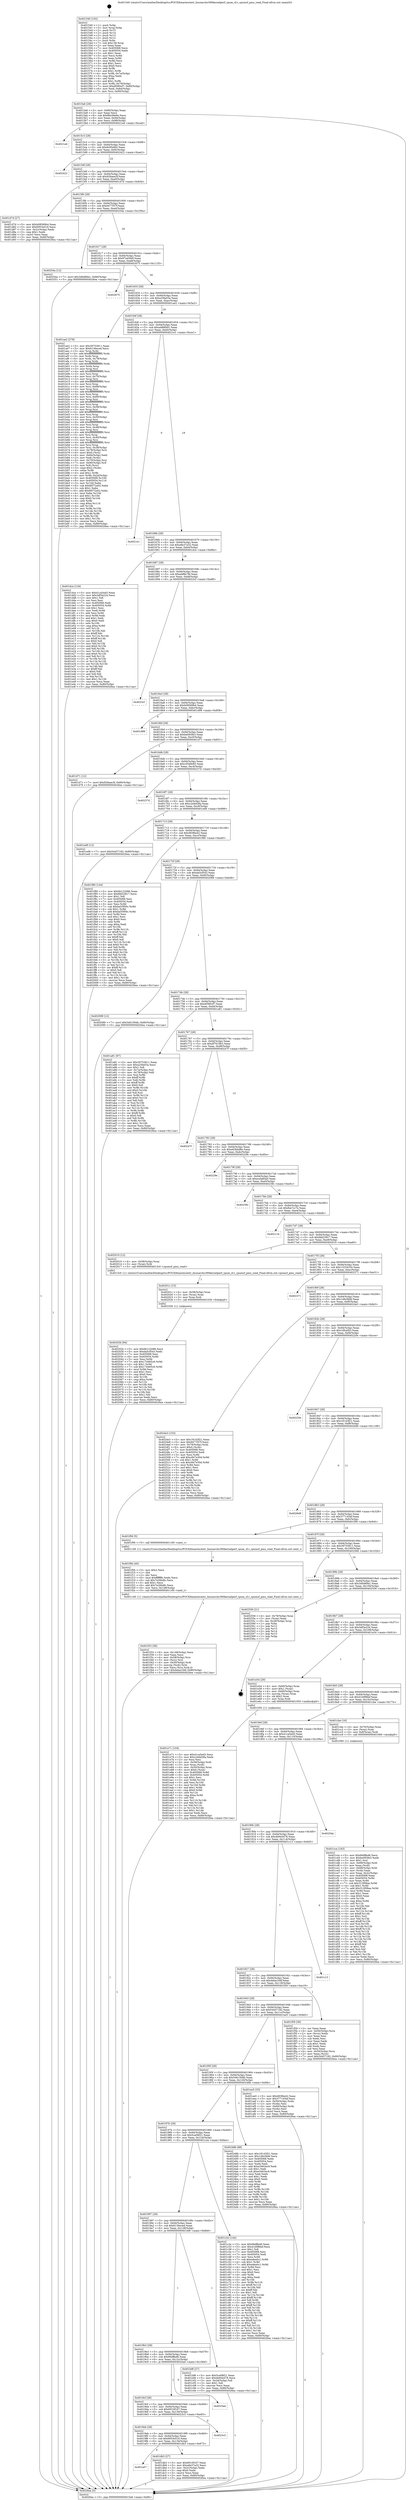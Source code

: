digraph "0x401540" {
  label = "0x401540 (/mnt/c/Users/mathe/Desktop/tcc/POCII/binaries/extr_linuxarchs390kernelperf_cpum_sf.c_cpumsf_pmu_read_Final-ollvm.out::main(0))"
  labelloc = "t"
  node[shape=record]

  Entry [label="",width=0.3,height=0.3,shape=circle,fillcolor=black,style=filled]
  "0x4015a6" [label="{
     0x4015a6 [29]\l
     | [instrs]\l
     &nbsp;&nbsp;0x4015a6 \<+3\>: mov -0x80(%rbp),%eax\l
     &nbsp;&nbsp;0x4015a9 \<+2\>: mov %eax,%ecx\l
     &nbsp;&nbsp;0x4015ab \<+6\>: sub $0x8bc08e6e,%ecx\l
     &nbsp;&nbsp;0x4015b1 \<+6\>: mov %eax,-0x94(%rbp)\l
     &nbsp;&nbsp;0x4015b7 \<+6\>: mov %ecx,-0x98(%rbp)\l
     &nbsp;&nbsp;0x4015bd \<+6\>: je 00000000004021ed \<main+0xcad\>\l
  }"]
  "0x4021ed" [label="{
     0x4021ed\l
  }", style=dashed]
  "0x4015c3" [label="{
     0x4015c3 [28]\l
     | [instrs]\l
     &nbsp;&nbsp;0x4015c3 \<+5\>: jmp 00000000004015c8 \<main+0x88\>\l
     &nbsp;&nbsp;0x4015c8 \<+6\>: mov -0x94(%rbp),%eax\l
     &nbsp;&nbsp;0x4015ce \<+5\>: sub $0x8c95efd2,%eax\l
     &nbsp;&nbsp;0x4015d3 \<+6\>: mov %eax,-0x9c(%rbp)\l
     &nbsp;&nbsp;0x4015d9 \<+6\>: je 0000000000402422 \<main+0xee2\>\l
  }"]
  Exit [label="",width=0.3,height=0.3,shape=circle,fillcolor=black,style=filled,peripheries=2]
  "0x402422" [label="{
     0x402422\l
  }", style=dashed]
  "0x4015df" [label="{
     0x4015df [28]\l
     | [instrs]\l
     &nbsp;&nbsp;0x4015df \<+5\>: jmp 00000000004015e4 \<main+0xa4\>\l
     &nbsp;&nbsp;0x4015e4 \<+6\>: mov -0x94(%rbp),%eax\l
     &nbsp;&nbsp;0x4015ea \<+5\>: sub $0x926aee3f,%eax\l
     &nbsp;&nbsp;0x4015ef \<+6\>: mov %eax,-0xa0(%rbp)\l
     &nbsp;&nbsp;0x4015f5 \<+6\>: je 0000000000401d7d \<main+0x83d\>\l
  }"]
  "0x40202b" [label="{
     0x40202b [94]\l
     | [instrs]\l
     &nbsp;&nbsp;0x40202b \<+5\>: mov $0x6b122086,%ecx\l
     &nbsp;&nbsp;0x402030 \<+5\>: mov $0xda5cf543,%edx\l
     &nbsp;&nbsp;0x402035 \<+7\>: mov 0x405068,%esi\l
     &nbsp;&nbsp;0x40203c \<+8\>: mov 0x405054,%r8d\l
     &nbsp;&nbsp;0x402044 \<+3\>: mov %esi,%r9d\l
     &nbsp;&nbsp;0x402047 \<+7\>: add $0x17d465c6,%r9d\l
     &nbsp;&nbsp;0x40204e \<+4\>: sub $0x1,%r9d\l
     &nbsp;&nbsp;0x402052 \<+7\>: sub $0x17d465c6,%r9d\l
     &nbsp;&nbsp;0x402059 \<+4\>: imul %r9d,%esi\l
     &nbsp;&nbsp;0x40205d \<+3\>: and $0x1,%esi\l
     &nbsp;&nbsp;0x402060 \<+3\>: cmp $0x0,%esi\l
     &nbsp;&nbsp;0x402063 \<+4\>: sete %r10b\l
     &nbsp;&nbsp;0x402067 \<+4\>: cmp $0xa,%r8d\l
     &nbsp;&nbsp;0x40206b \<+4\>: setl %r11b\l
     &nbsp;&nbsp;0x40206f \<+3\>: mov %r10b,%bl\l
     &nbsp;&nbsp;0x402072 \<+3\>: and %r11b,%bl\l
     &nbsp;&nbsp;0x402075 \<+3\>: xor %r11b,%r10b\l
     &nbsp;&nbsp;0x402078 \<+3\>: or %r10b,%bl\l
     &nbsp;&nbsp;0x40207b \<+3\>: test $0x1,%bl\l
     &nbsp;&nbsp;0x40207e \<+3\>: cmovne %edx,%ecx\l
     &nbsp;&nbsp;0x402081 \<+3\>: mov %ecx,-0x80(%rbp)\l
     &nbsp;&nbsp;0x402084 \<+5\>: jmp 00000000004026ea \<main+0x11aa\>\l
  }"]
  "0x401d7d" [label="{
     0x401d7d [27]\l
     | [instrs]\l
     &nbsp;&nbsp;0x401d7d \<+5\>: mov $0xb08569b4,%eax\l
     &nbsp;&nbsp;0x401d82 \<+5\>: mov $0x6953e516,%ecx\l
     &nbsp;&nbsp;0x401d87 \<+3\>: mov -0x2c(%rbp),%edx\l
     &nbsp;&nbsp;0x401d8a \<+3\>: cmp $0x1,%edx\l
     &nbsp;&nbsp;0x401d8d \<+3\>: cmovl %ecx,%eax\l
     &nbsp;&nbsp;0x401d90 \<+3\>: mov %eax,-0x80(%rbp)\l
     &nbsp;&nbsp;0x401d93 \<+5\>: jmp 00000000004026ea \<main+0x11aa\>\l
  }"]
  "0x4015fb" [label="{
     0x4015fb [28]\l
     | [instrs]\l
     &nbsp;&nbsp;0x4015fb \<+5\>: jmp 0000000000401600 \<main+0xc0\>\l
     &nbsp;&nbsp;0x401600 \<+6\>: mov -0x94(%rbp),%eax\l
     &nbsp;&nbsp;0x401606 \<+5\>: sub $0x9477f37f,%eax\l
     &nbsp;&nbsp;0x40160b \<+6\>: mov %eax,-0xa4(%rbp)\l
     &nbsp;&nbsp;0x401611 \<+6\>: je 000000000040254a \<main+0x100a\>\l
  }"]
  "0x40201c" [label="{
     0x40201c [15]\l
     | [instrs]\l
     &nbsp;&nbsp;0x40201c \<+4\>: mov -0x58(%rbp),%rax\l
     &nbsp;&nbsp;0x402020 \<+3\>: mov (%rax),%rax\l
     &nbsp;&nbsp;0x402023 \<+3\>: mov %rax,%rdi\l
     &nbsp;&nbsp;0x402026 \<+5\>: call 0000000000401030 \<free@plt\>\l
     | [calls]\l
     &nbsp;&nbsp;0x401030 \{1\} (unknown)\l
  }"]
  "0x40254a" [label="{
     0x40254a [12]\l
     | [instrs]\l
     &nbsp;&nbsp;0x40254a \<+7\>: movl $0x3d0d89a1,-0x80(%rbp)\l
     &nbsp;&nbsp;0x402551 \<+5\>: jmp 00000000004026ea \<main+0x11aa\>\l
  }"]
  "0x401617" [label="{
     0x401617 [28]\l
     | [instrs]\l
     &nbsp;&nbsp;0x401617 \<+5\>: jmp 000000000040161c \<main+0xdc\>\l
     &nbsp;&nbsp;0x40161c \<+6\>: mov -0x94(%rbp),%eax\l
     &nbsp;&nbsp;0x401622 \<+5\>: sub $0x97a45fe9,%eax\l
     &nbsp;&nbsp;0x401627 \<+6\>: mov %eax,-0xa8(%rbp)\l
     &nbsp;&nbsp;0x40162d \<+6\>: je 0000000000402675 \<main+0x1135\>\l
  }"]
  "0x401f33" [label="{
     0x401f33 [38]\l
     | [instrs]\l
     &nbsp;&nbsp;0x401f33 \<+6\>: mov -0x148(%rbp),%ecx\l
     &nbsp;&nbsp;0x401f39 \<+3\>: imul %eax,%ecx\l
     &nbsp;&nbsp;0x401f3c \<+4\>: mov -0x58(%rbp),%rsi\l
     &nbsp;&nbsp;0x401f40 \<+3\>: mov (%rsi),%rsi\l
     &nbsp;&nbsp;0x401f43 \<+4\>: mov -0x50(%rbp),%rdi\l
     &nbsp;&nbsp;0x401f47 \<+3\>: movslq (%rdi),%rdi\l
     &nbsp;&nbsp;0x401f4a \<+3\>: mov %ecx,(%rsi,%rdi,4)\l
     &nbsp;&nbsp;0x401f4d \<+7\>: movl $0x4eba10df,-0x80(%rbp)\l
     &nbsp;&nbsp;0x401f54 \<+5\>: jmp 00000000004026ea \<main+0x11aa\>\l
  }"]
  "0x402675" [label="{
     0x402675\l
  }", style=dashed]
  "0x401633" [label="{
     0x401633 [28]\l
     | [instrs]\l
     &nbsp;&nbsp;0x401633 \<+5\>: jmp 0000000000401638 \<main+0xf8\>\l
     &nbsp;&nbsp;0x401638 \<+6\>: mov -0x94(%rbp),%eax\l
     &nbsp;&nbsp;0x40163e \<+5\>: sub $0xa25fa03a,%eax\l
     &nbsp;&nbsp;0x401643 \<+6\>: mov %eax,-0xac(%rbp)\l
     &nbsp;&nbsp;0x401649 \<+6\>: je 0000000000401ae2 \<main+0x5a2\>\l
  }"]
  "0x401f0b" [label="{
     0x401f0b [40]\l
     | [instrs]\l
     &nbsp;&nbsp;0x401f0b \<+5\>: mov $0x2,%ecx\l
     &nbsp;&nbsp;0x401f10 \<+1\>: cltd\l
     &nbsp;&nbsp;0x401f11 \<+2\>: idiv %ecx\l
     &nbsp;&nbsp;0x401f13 \<+6\>: imul $0xfffffffe,%edx,%ecx\l
     &nbsp;&nbsp;0x401f19 \<+6\>: sub $0x7e26bdfc,%ecx\l
     &nbsp;&nbsp;0x401f1f \<+3\>: add $0x1,%ecx\l
     &nbsp;&nbsp;0x401f22 \<+6\>: add $0x7e26bdfc,%ecx\l
     &nbsp;&nbsp;0x401f28 \<+6\>: mov %ecx,-0x148(%rbp)\l
     &nbsp;&nbsp;0x401f2e \<+5\>: call 0000000000401160 \<next_i\>\l
     | [calls]\l
     &nbsp;&nbsp;0x401160 \{1\} (/mnt/c/Users/mathe/Desktop/tcc/POCII/binaries/extr_linuxarchs390kernelperf_cpum_sf.c_cpumsf_pmu_read_Final-ollvm.out::next_i)\l
  }"]
  "0x401ae2" [label="{
     0x401ae2 [278]\l
     | [instrs]\l
     &nbsp;&nbsp;0x401ae2 \<+5\>: mov $0x39753811,%eax\l
     &nbsp;&nbsp;0x401ae7 \<+5\>: mov $0x6136eced,%ecx\l
     &nbsp;&nbsp;0x401aec \<+3\>: mov %rsp,%rdx\l
     &nbsp;&nbsp;0x401aef \<+4\>: add $0xfffffffffffffff0,%rdx\l
     &nbsp;&nbsp;0x401af3 \<+3\>: mov %rdx,%rsp\l
     &nbsp;&nbsp;0x401af6 \<+4\>: mov %rdx,-0x78(%rbp)\l
     &nbsp;&nbsp;0x401afa \<+3\>: mov %rsp,%rdx\l
     &nbsp;&nbsp;0x401afd \<+4\>: add $0xfffffffffffffff0,%rdx\l
     &nbsp;&nbsp;0x401b01 \<+3\>: mov %rdx,%rsp\l
     &nbsp;&nbsp;0x401b04 \<+3\>: mov %rsp,%rsi\l
     &nbsp;&nbsp;0x401b07 \<+4\>: add $0xfffffffffffffff0,%rsi\l
     &nbsp;&nbsp;0x401b0b \<+3\>: mov %rsi,%rsp\l
     &nbsp;&nbsp;0x401b0e \<+4\>: mov %rsi,-0x70(%rbp)\l
     &nbsp;&nbsp;0x401b12 \<+3\>: mov %rsp,%rsi\l
     &nbsp;&nbsp;0x401b15 \<+4\>: add $0xfffffffffffffff0,%rsi\l
     &nbsp;&nbsp;0x401b19 \<+3\>: mov %rsi,%rsp\l
     &nbsp;&nbsp;0x401b1c \<+4\>: mov %rsi,-0x68(%rbp)\l
     &nbsp;&nbsp;0x401b20 \<+3\>: mov %rsp,%rsi\l
     &nbsp;&nbsp;0x401b23 \<+4\>: add $0xfffffffffffffff0,%rsi\l
     &nbsp;&nbsp;0x401b27 \<+3\>: mov %rsi,%rsp\l
     &nbsp;&nbsp;0x401b2a \<+4\>: mov %rsi,-0x60(%rbp)\l
     &nbsp;&nbsp;0x401b2e \<+3\>: mov %rsp,%rsi\l
     &nbsp;&nbsp;0x401b31 \<+4\>: add $0xfffffffffffffff0,%rsi\l
     &nbsp;&nbsp;0x401b35 \<+3\>: mov %rsi,%rsp\l
     &nbsp;&nbsp;0x401b38 \<+4\>: mov %rsi,-0x58(%rbp)\l
     &nbsp;&nbsp;0x401b3c \<+3\>: mov %rsp,%rsi\l
     &nbsp;&nbsp;0x401b3f \<+4\>: add $0xfffffffffffffff0,%rsi\l
     &nbsp;&nbsp;0x401b43 \<+3\>: mov %rsi,%rsp\l
     &nbsp;&nbsp;0x401b46 \<+4\>: mov %rsi,-0x50(%rbp)\l
     &nbsp;&nbsp;0x401b4a \<+3\>: mov %rsp,%rsi\l
     &nbsp;&nbsp;0x401b4d \<+4\>: add $0xfffffffffffffff0,%rsi\l
     &nbsp;&nbsp;0x401b51 \<+3\>: mov %rsi,%rsp\l
     &nbsp;&nbsp;0x401b54 \<+4\>: mov %rsi,-0x48(%rbp)\l
     &nbsp;&nbsp;0x401b58 \<+3\>: mov %rsp,%rsi\l
     &nbsp;&nbsp;0x401b5b \<+4\>: add $0xfffffffffffffff0,%rsi\l
     &nbsp;&nbsp;0x401b5f \<+3\>: mov %rsi,%rsp\l
     &nbsp;&nbsp;0x401b62 \<+4\>: mov %rsi,-0x40(%rbp)\l
     &nbsp;&nbsp;0x401b66 \<+3\>: mov %rsp,%rsi\l
     &nbsp;&nbsp;0x401b69 \<+4\>: add $0xfffffffffffffff0,%rsi\l
     &nbsp;&nbsp;0x401b6d \<+3\>: mov %rsi,%rsp\l
     &nbsp;&nbsp;0x401b70 \<+4\>: mov %rsi,-0x38(%rbp)\l
     &nbsp;&nbsp;0x401b74 \<+4\>: mov -0x78(%rbp),%rsi\l
     &nbsp;&nbsp;0x401b78 \<+6\>: movl $0x0,(%rsi)\l
     &nbsp;&nbsp;0x401b7e \<+6\>: mov -0x84(%rbp),%edi\l
     &nbsp;&nbsp;0x401b84 \<+2\>: mov %edi,(%rdx)\l
     &nbsp;&nbsp;0x401b86 \<+4\>: mov -0x70(%rbp),%rsi\l
     &nbsp;&nbsp;0x401b8a \<+7\>: mov -0x90(%rbp),%r8\l
     &nbsp;&nbsp;0x401b91 \<+3\>: mov %r8,(%rsi)\l
     &nbsp;&nbsp;0x401b94 \<+3\>: cmpl $0x2,(%rdx)\l
     &nbsp;&nbsp;0x401b97 \<+4\>: setne %r9b\l
     &nbsp;&nbsp;0x401b9b \<+4\>: and $0x1,%r9b\l
     &nbsp;&nbsp;0x401b9f \<+4\>: mov %r9b,-0x2d(%rbp)\l
     &nbsp;&nbsp;0x401ba3 \<+8\>: mov 0x405068,%r10d\l
     &nbsp;&nbsp;0x401bab \<+8\>: mov 0x405054,%r11d\l
     &nbsp;&nbsp;0x401bb3 \<+3\>: mov %r10d,%ebx\l
     &nbsp;&nbsp;0x401bb6 \<+6\>: sub $0xfd572a02,%ebx\l
     &nbsp;&nbsp;0x401bbc \<+3\>: sub $0x1,%ebx\l
     &nbsp;&nbsp;0x401bbf \<+6\>: add $0xfd572a02,%ebx\l
     &nbsp;&nbsp;0x401bc5 \<+4\>: imul %ebx,%r10d\l
     &nbsp;&nbsp;0x401bc9 \<+4\>: and $0x1,%r10d\l
     &nbsp;&nbsp;0x401bcd \<+4\>: cmp $0x0,%r10d\l
     &nbsp;&nbsp;0x401bd1 \<+4\>: sete %r9b\l
     &nbsp;&nbsp;0x401bd5 \<+4\>: cmp $0xa,%r11d\l
     &nbsp;&nbsp;0x401bd9 \<+4\>: setl %r14b\l
     &nbsp;&nbsp;0x401bdd \<+3\>: mov %r9b,%r15b\l
     &nbsp;&nbsp;0x401be0 \<+3\>: and %r14b,%r15b\l
     &nbsp;&nbsp;0x401be3 \<+3\>: xor %r14b,%r9b\l
     &nbsp;&nbsp;0x401be6 \<+3\>: or %r9b,%r15b\l
     &nbsp;&nbsp;0x401be9 \<+4\>: test $0x1,%r15b\l
     &nbsp;&nbsp;0x401bed \<+3\>: cmovne %ecx,%eax\l
     &nbsp;&nbsp;0x401bf0 \<+3\>: mov %eax,-0x80(%rbp)\l
     &nbsp;&nbsp;0x401bf3 \<+5\>: jmp 00000000004026ea \<main+0x11aa\>\l
  }"]
  "0x40164f" [label="{
     0x40164f [28]\l
     | [instrs]\l
     &nbsp;&nbsp;0x40164f \<+5\>: jmp 0000000000401654 \<main+0x114\>\l
     &nbsp;&nbsp;0x401654 \<+6\>: mov -0x94(%rbp),%eax\l
     &nbsp;&nbsp;0x40165a \<+5\>: sub $0xa488f491,%eax\l
     &nbsp;&nbsp;0x40165f \<+6\>: mov %eax,-0xb0(%rbp)\l
     &nbsp;&nbsp;0x401665 \<+6\>: je 00000000004021e1 \<main+0xca1\>\l
  }"]
  "0x401e71" [label="{
     0x401e71 [104]\l
     | [instrs]\l
     &nbsp;&nbsp;0x401e71 \<+5\>: mov $0x41ca5ed3,%ecx\l
     &nbsp;&nbsp;0x401e76 \<+5\>: mov $0xc2d4d28a,%edx\l
     &nbsp;&nbsp;0x401e7b \<+2\>: xor %esi,%esi\l
     &nbsp;&nbsp;0x401e7d \<+4\>: mov -0x58(%rbp),%rdi\l
     &nbsp;&nbsp;0x401e81 \<+3\>: mov %rax,(%rdi)\l
     &nbsp;&nbsp;0x401e84 \<+4\>: mov -0x50(%rbp),%rax\l
     &nbsp;&nbsp;0x401e88 \<+6\>: movl $0x0,(%rax)\l
     &nbsp;&nbsp;0x401e8e \<+8\>: mov 0x405068,%r8d\l
     &nbsp;&nbsp;0x401e96 \<+8\>: mov 0x405054,%r9d\l
     &nbsp;&nbsp;0x401e9e \<+3\>: sub $0x1,%esi\l
     &nbsp;&nbsp;0x401ea1 \<+3\>: mov %r8d,%r10d\l
     &nbsp;&nbsp;0x401ea4 \<+3\>: add %esi,%r10d\l
     &nbsp;&nbsp;0x401ea7 \<+4\>: imul %r10d,%r8d\l
     &nbsp;&nbsp;0x401eab \<+4\>: and $0x1,%r8d\l
     &nbsp;&nbsp;0x401eaf \<+4\>: cmp $0x0,%r8d\l
     &nbsp;&nbsp;0x401eb3 \<+4\>: sete %r11b\l
     &nbsp;&nbsp;0x401eb7 \<+4\>: cmp $0xa,%r9d\l
     &nbsp;&nbsp;0x401ebb \<+3\>: setl %bl\l
     &nbsp;&nbsp;0x401ebe \<+3\>: mov %r11b,%r14b\l
     &nbsp;&nbsp;0x401ec1 \<+3\>: and %bl,%r14b\l
     &nbsp;&nbsp;0x401ec4 \<+3\>: xor %bl,%r11b\l
     &nbsp;&nbsp;0x401ec7 \<+3\>: or %r11b,%r14b\l
     &nbsp;&nbsp;0x401eca \<+4\>: test $0x1,%r14b\l
     &nbsp;&nbsp;0x401ece \<+3\>: cmovne %edx,%ecx\l
     &nbsp;&nbsp;0x401ed1 \<+3\>: mov %ecx,-0x80(%rbp)\l
     &nbsp;&nbsp;0x401ed4 \<+5\>: jmp 00000000004026ea \<main+0x11aa\>\l
  }"]
  "0x4021e1" [label="{
     0x4021e1\l
  }", style=dashed]
  "0x40166b" [label="{
     0x40166b [28]\l
     | [instrs]\l
     &nbsp;&nbsp;0x40166b \<+5\>: jmp 0000000000401670 \<main+0x130\>\l
     &nbsp;&nbsp;0x401670 \<+6\>: mov -0x94(%rbp),%eax\l
     &nbsp;&nbsp;0x401676 \<+5\>: sub $0xa8e37a32,%eax\l
     &nbsp;&nbsp;0x40167b \<+6\>: mov %eax,-0xb4(%rbp)\l
     &nbsp;&nbsp;0x401681 \<+6\>: je 0000000000401dce \<main+0x88e\>\l
  }"]
  "0x401a07" [label="{
     0x401a07\l
  }", style=dashed]
  "0x401dce" [label="{
     0x401dce [134]\l
     | [instrs]\l
     &nbsp;&nbsp;0x401dce \<+5\>: mov $0x41ca5ed3,%eax\l
     &nbsp;&nbsp;0x401dd3 \<+5\>: mov $0x3df3e224,%ecx\l
     &nbsp;&nbsp;0x401dd8 \<+2\>: mov $0x1,%dl\l
     &nbsp;&nbsp;0x401dda \<+2\>: xor %esi,%esi\l
     &nbsp;&nbsp;0x401ddc \<+7\>: mov 0x405068,%edi\l
     &nbsp;&nbsp;0x401de3 \<+8\>: mov 0x405054,%r8d\l
     &nbsp;&nbsp;0x401deb \<+3\>: sub $0x1,%esi\l
     &nbsp;&nbsp;0x401dee \<+3\>: mov %edi,%r9d\l
     &nbsp;&nbsp;0x401df1 \<+3\>: add %esi,%r9d\l
     &nbsp;&nbsp;0x401df4 \<+4\>: imul %r9d,%edi\l
     &nbsp;&nbsp;0x401df8 \<+3\>: and $0x1,%edi\l
     &nbsp;&nbsp;0x401dfb \<+3\>: cmp $0x0,%edi\l
     &nbsp;&nbsp;0x401dfe \<+4\>: sete %r10b\l
     &nbsp;&nbsp;0x401e02 \<+4\>: cmp $0xa,%r8d\l
     &nbsp;&nbsp;0x401e06 \<+4\>: setl %r11b\l
     &nbsp;&nbsp;0x401e0a \<+3\>: mov %r10b,%bl\l
     &nbsp;&nbsp;0x401e0d \<+3\>: xor $0xff,%bl\l
     &nbsp;&nbsp;0x401e10 \<+3\>: mov %r11b,%r14b\l
     &nbsp;&nbsp;0x401e13 \<+4\>: xor $0xff,%r14b\l
     &nbsp;&nbsp;0x401e17 \<+3\>: xor $0x0,%dl\l
     &nbsp;&nbsp;0x401e1a \<+3\>: mov %bl,%r15b\l
     &nbsp;&nbsp;0x401e1d \<+4\>: and $0x0,%r15b\l
     &nbsp;&nbsp;0x401e21 \<+3\>: and %dl,%r10b\l
     &nbsp;&nbsp;0x401e24 \<+3\>: mov %r14b,%r12b\l
     &nbsp;&nbsp;0x401e27 \<+4\>: and $0x0,%r12b\l
     &nbsp;&nbsp;0x401e2b \<+3\>: and %dl,%r11b\l
     &nbsp;&nbsp;0x401e2e \<+3\>: or %r10b,%r15b\l
     &nbsp;&nbsp;0x401e31 \<+3\>: or %r11b,%r12b\l
     &nbsp;&nbsp;0x401e34 \<+3\>: xor %r12b,%r15b\l
     &nbsp;&nbsp;0x401e37 \<+3\>: or %r14b,%bl\l
     &nbsp;&nbsp;0x401e3a \<+3\>: xor $0xff,%bl\l
     &nbsp;&nbsp;0x401e3d \<+3\>: or $0x0,%dl\l
     &nbsp;&nbsp;0x401e40 \<+2\>: and %dl,%bl\l
     &nbsp;&nbsp;0x401e42 \<+3\>: or %bl,%r15b\l
     &nbsp;&nbsp;0x401e45 \<+4\>: test $0x1,%r15b\l
     &nbsp;&nbsp;0x401e49 \<+3\>: cmovne %ecx,%eax\l
     &nbsp;&nbsp;0x401e4c \<+3\>: mov %eax,-0x80(%rbp)\l
     &nbsp;&nbsp;0x401e4f \<+5\>: jmp 00000000004026ea \<main+0x11aa\>\l
  }"]
  "0x401687" [label="{
     0x401687 [28]\l
     | [instrs]\l
     &nbsp;&nbsp;0x401687 \<+5\>: jmp 000000000040168c \<main+0x14c\>\l
     &nbsp;&nbsp;0x40168c \<+6\>: mov -0x94(%rbp),%eax\l
     &nbsp;&nbsp;0x401692 \<+5\>: sub $0xabf8b7fd,%eax\l
     &nbsp;&nbsp;0x401697 \<+6\>: mov %eax,-0xb8(%rbp)\l
     &nbsp;&nbsp;0x40169d \<+6\>: je 00000000004023cf \<main+0xe8f\>\l
  }"]
  "0x401db3" [label="{
     0x401db3 [27]\l
     | [instrs]\l
     &nbsp;&nbsp;0x401db3 \<+5\>: mov $0x6910f167,%eax\l
     &nbsp;&nbsp;0x401db8 \<+5\>: mov $0xa8e37a32,%ecx\l
     &nbsp;&nbsp;0x401dbd \<+3\>: mov -0x2c(%rbp),%edx\l
     &nbsp;&nbsp;0x401dc0 \<+3\>: cmp $0x0,%edx\l
     &nbsp;&nbsp;0x401dc3 \<+3\>: cmove %ecx,%eax\l
     &nbsp;&nbsp;0x401dc6 \<+3\>: mov %eax,-0x80(%rbp)\l
     &nbsp;&nbsp;0x401dc9 \<+5\>: jmp 00000000004026ea \<main+0x11aa\>\l
  }"]
  "0x4023cf" [label="{
     0x4023cf\l
  }", style=dashed]
  "0x4016a3" [label="{
     0x4016a3 [28]\l
     | [instrs]\l
     &nbsp;&nbsp;0x4016a3 \<+5\>: jmp 00000000004016a8 \<main+0x168\>\l
     &nbsp;&nbsp;0x4016a8 \<+6\>: mov -0x94(%rbp),%eax\l
     &nbsp;&nbsp;0x4016ae \<+5\>: sub $0xb08569b4,%eax\l
     &nbsp;&nbsp;0x4016b3 \<+6\>: mov %eax,-0xbc(%rbp)\l
     &nbsp;&nbsp;0x4016b9 \<+6\>: je 0000000000401d98 \<main+0x858\>\l
  }"]
  "0x4019eb" [label="{
     0x4019eb [28]\l
     | [instrs]\l
     &nbsp;&nbsp;0x4019eb \<+5\>: jmp 00000000004019f0 \<main+0x4b0\>\l
     &nbsp;&nbsp;0x4019f0 \<+6\>: mov -0x94(%rbp),%eax\l
     &nbsp;&nbsp;0x4019f6 \<+5\>: sub $0x6953e516,%eax\l
     &nbsp;&nbsp;0x4019fb \<+6\>: mov %eax,-0x134(%rbp)\l
     &nbsp;&nbsp;0x401a01 \<+6\>: je 0000000000401db3 \<main+0x873\>\l
  }"]
  "0x401d98" [label="{
     0x401d98\l
  }", style=dashed]
  "0x4016bf" [label="{
     0x4016bf [28]\l
     | [instrs]\l
     &nbsp;&nbsp;0x4016bf \<+5\>: jmp 00000000004016c4 \<main+0x184\>\l
     &nbsp;&nbsp;0x4016c4 \<+6\>: mov -0x94(%rbp),%eax\l
     &nbsp;&nbsp;0x4016ca \<+5\>: sub $0xbe093fe3,%eax\l
     &nbsp;&nbsp;0x4016cf \<+6\>: mov %eax,-0xc0(%rbp)\l
     &nbsp;&nbsp;0x4016d5 \<+6\>: je 0000000000401d71 \<main+0x831\>\l
  }"]
  "0x4023c3" [label="{
     0x4023c3\l
  }", style=dashed]
  "0x401d71" [label="{
     0x401d71 [12]\l
     | [instrs]\l
     &nbsp;&nbsp;0x401d71 \<+7\>: movl $0x926aee3f,-0x80(%rbp)\l
     &nbsp;&nbsp;0x401d78 \<+5\>: jmp 00000000004026ea \<main+0x11aa\>\l
  }"]
  "0x4016db" [label="{
     0x4016db [28]\l
     | [instrs]\l
     &nbsp;&nbsp;0x4016db \<+5\>: jmp 00000000004016e0 \<main+0x1a0\>\l
     &nbsp;&nbsp;0x4016e0 \<+6\>: mov -0x94(%rbp),%eax\l
     &nbsp;&nbsp;0x4016e6 \<+5\>: sub $0xc05d9e83,%eax\l
     &nbsp;&nbsp;0x4016eb \<+6\>: mov %eax,-0xc4(%rbp)\l
     &nbsp;&nbsp;0x4016f1 \<+6\>: je 000000000040237d \<main+0xe3d\>\l
  }"]
  "0x4019cf" [label="{
     0x4019cf [28]\l
     | [instrs]\l
     &nbsp;&nbsp;0x4019cf \<+5\>: jmp 00000000004019d4 \<main+0x494\>\l
     &nbsp;&nbsp;0x4019d4 \<+6\>: mov -0x94(%rbp),%eax\l
     &nbsp;&nbsp;0x4019da \<+5\>: sub $0x6910f167,%eax\l
     &nbsp;&nbsp;0x4019df \<+6\>: mov %eax,-0x130(%rbp)\l
     &nbsp;&nbsp;0x4019e5 \<+6\>: je 00000000004023c3 \<main+0xe83\>\l
  }"]
  "0x40237d" [label="{
     0x40237d\l
  }", style=dashed]
  "0x4016f7" [label="{
     0x4016f7 [28]\l
     | [instrs]\l
     &nbsp;&nbsp;0x4016f7 \<+5\>: jmp 00000000004016fc \<main+0x1bc\>\l
     &nbsp;&nbsp;0x4016fc \<+6\>: mov -0x94(%rbp),%eax\l
     &nbsp;&nbsp;0x401702 \<+5\>: sub $0xc2d4d28a,%eax\l
     &nbsp;&nbsp;0x401707 \<+6\>: mov %eax,-0xc8(%rbp)\l
     &nbsp;&nbsp;0x40170d \<+6\>: je 0000000000401ed9 \<main+0x999\>\l
  }"]
  "0x4025ad" [label="{
     0x4025ad\l
  }", style=dashed]
  "0x401ed9" [label="{
     0x401ed9 [12]\l
     | [instrs]\l
     &nbsp;&nbsp;0x401ed9 \<+7\>: movl $0x54457182,-0x80(%rbp)\l
     &nbsp;&nbsp;0x401ee0 \<+5\>: jmp 00000000004026ea \<main+0x11aa\>\l
  }"]
  "0x401713" [label="{
     0x401713 [28]\l
     | [instrs]\l
     &nbsp;&nbsp;0x401713 \<+5\>: jmp 0000000000401718 \<main+0x1d8\>\l
     &nbsp;&nbsp;0x401718 \<+6\>: mov -0x94(%rbp),%eax\l
     &nbsp;&nbsp;0x40171e \<+5\>: sub $0xd93fbe42,%eax\l
     &nbsp;&nbsp;0x401723 \<+6\>: mov %eax,-0xcc(%rbp)\l
     &nbsp;&nbsp;0x401729 \<+6\>: je 0000000000401f80 \<main+0xa40\>\l
  }"]
  "0x401cce" [label="{
     0x401cce [163]\l
     | [instrs]\l
     &nbsp;&nbsp;0x401cce \<+5\>: mov $0x66dffa46,%ecx\l
     &nbsp;&nbsp;0x401cd3 \<+5\>: mov $0xbe093fe3,%edx\l
     &nbsp;&nbsp;0x401cd8 \<+3\>: mov $0x1,%sil\l
     &nbsp;&nbsp;0x401cdb \<+4\>: mov -0x68(%rbp),%rdi\l
     &nbsp;&nbsp;0x401cdf \<+2\>: mov %eax,(%rdi)\l
     &nbsp;&nbsp;0x401ce1 \<+4\>: mov -0x68(%rbp),%rdi\l
     &nbsp;&nbsp;0x401ce5 \<+2\>: mov (%rdi),%eax\l
     &nbsp;&nbsp;0x401ce7 \<+3\>: mov %eax,-0x2c(%rbp)\l
     &nbsp;&nbsp;0x401cea \<+7\>: mov 0x405068,%eax\l
     &nbsp;&nbsp;0x401cf1 \<+8\>: mov 0x405054,%r8d\l
     &nbsp;&nbsp;0x401cf9 \<+3\>: mov %eax,%r9d\l
     &nbsp;&nbsp;0x401cfc \<+7\>: sub $0x312f08ae,%r9d\l
     &nbsp;&nbsp;0x401d03 \<+4\>: sub $0x1,%r9d\l
     &nbsp;&nbsp;0x401d07 \<+7\>: add $0x312f08ae,%r9d\l
     &nbsp;&nbsp;0x401d0e \<+4\>: imul %r9d,%eax\l
     &nbsp;&nbsp;0x401d12 \<+3\>: and $0x1,%eax\l
     &nbsp;&nbsp;0x401d15 \<+3\>: cmp $0x0,%eax\l
     &nbsp;&nbsp;0x401d18 \<+4\>: sete %r10b\l
     &nbsp;&nbsp;0x401d1c \<+4\>: cmp $0xa,%r8d\l
     &nbsp;&nbsp;0x401d20 \<+4\>: setl %r11b\l
     &nbsp;&nbsp;0x401d24 \<+3\>: mov %r10b,%bl\l
     &nbsp;&nbsp;0x401d27 \<+3\>: xor $0xff,%bl\l
     &nbsp;&nbsp;0x401d2a \<+3\>: mov %r11b,%r14b\l
     &nbsp;&nbsp;0x401d2d \<+4\>: xor $0xff,%r14b\l
     &nbsp;&nbsp;0x401d31 \<+4\>: xor $0x1,%sil\l
     &nbsp;&nbsp;0x401d35 \<+3\>: mov %bl,%r15b\l
     &nbsp;&nbsp;0x401d38 \<+4\>: and $0xff,%r15b\l
     &nbsp;&nbsp;0x401d3c \<+3\>: and %sil,%r10b\l
     &nbsp;&nbsp;0x401d3f \<+3\>: mov %r14b,%r12b\l
     &nbsp;&nbsp;0x401d42 \<+4\>: and $0xff,%r12b\l
     &nbsp;&nbsp;0x401d46 \<+3\>: and %sil,%r11b\l
     &nbsp;&nbsp;0x401d49 \<+3\>: or %r10b,%r15b\l
     &nbsp;&nbsp;0x401d4c \<+3\>: or %r11b,%r12b\l
     &nbsp;&nbsp;0x401d4f \<+3\>: xor %r12b,%r15b\l
     &nbsp;&nbsp;0x401d52 \<+3\>: or %r14b,%bl\l
     &nbsp;&nbsp;0x401d55 \<+3\>: xor $0xff,%bl\l
     &nbsp;&nbsp;0x401d58 \<+4\>: or $0x1,%sil\l
     &nbsp;&nbsp;0x401d5c \<+3\>: and %sil,%bl\l
     &nbsp;&nbsp;0x401d5f \<+3\>: or %bl,%r15b\l
     &nbsp;&nbsp;0x401d62 \<+4\>: test $0x1,%r15b\l
     &nbsp;&nbsp;0x401d66 \<+3\>: cmovne %edx,%ecx\l
     &nbsp;&nbsp;0x401d69 \<+3\>: mov %ecx,-0x80(%rbp)\l
     &nbsp;&nbsp;0x401d6c \<+5\>: jmp 00000000004026ea \<main+0x11aa\>\l
  }"]
  "0x401f80" [label="{
     0x401f80 [144]\l
     | [instrs]\l
     &nbsp;&nbsp;0x401f80 \<+5\>: mov $0x6b122086,%eax\l
     &nbsp;&nbsp;0x401f85 \<+5\>: mov $0xfdd23817,%ecx\l
     &nbsp;&nbsp;0x401f8a \<+2\>: mov $0x1,%dl\l
     &nbsp;&nbsp;0x401f8c \<+7\>: mov 0x405068,%esi\l
     &nbsp;&nbsp;0x401f93 \<+7\>: mov 0x405054,%edi\l
     &nbsp;&nbsp;0x401f9a \<+3\>: mov %esi,%r8d\l
     &nbsp;&nbsp;0x401f9d \<+7\>: sub $0xba55f00c,%r8d\l
     &nbsp;&nbsp;0x401fa4 \<+4\>: sub $0x1,%r8d\l
     &nbsp;&nbsp;0x401fa8 \<+7\>: add $0xba55f00c,%r8d\l
     &nbsp;&nbsp;0x401faf \<+4\>: imul %r8d,%esi\l
     &nbsp;&nbsp;0x401fb3 \<+3\>: and $0x1,%esi\l
     &nbsp;&nbsp;0x401fb6 \<+3\>: cmp $0x0,%esi\l
     &nbsp;&nbsp;0x401fb9 \<+4\>: sete %r9b\l
     &nbsp;&nbsp;0x401fbd \<+3\>: cmp $0xa,%edi\l
     &nbsp;&nbsp;0x401fc0 \<+4\>: setl %r10b\l
     &nbsp;&nbsp;0x401fc4 \<+3\>: mov %r9b,%r11b\l
     &nbsp;&nbsp;0x401fc7 \<+4\>: xor $0xff,%r11b\l
     &nbsp;&nbsp;0x401fcb \<+3\>: mov %r10b,%bl\l
     &nbsp;&nbsp;0x401fce \<+3\>: xor $0xff,%bl\l
     &nbsp;&nbsp;0x401fd1 \<+3\>: xor $0x0,%dl\l
     &nbsp;&nbsp;0x401fd4 \<+3\>: mov %r11b,%r14b\l
     &nbsp;&nbsp;0x401fd7 \<+4\>: and $0x0,%r14b\l
     &nbsp;&nbsp;0x401fdb \<+3\>: and %dl,%r9b\l
     &nbsp;&nbsp;0x401fde \<+3\>: mov %bl,%r15b\l
     &nbsp;&nbsp;0x401fe1 \<+4\>: and $0x0,%r15b\l
     &nbsp;&nbsp;0x401fe5 \<+3\>: and %dl,%r10b\l
     &nbsp;&nbsp;0x401fe8 \<+3\>: or %r9b,%r14b\l
     &nbsp;&nbsp;0x401feb \<+3\>: or %r10b,%r15b\l
     &nbsp;&nbsp;0x401fee \<+3\>: xor %r15b,%r14b\l
     &nbsp;&nbsp;0x401ff1 \<+3\>: or %bl,%r11b\l
     &nbsp;&nbsp;0x401ff4 \<+4\>: xor $0xff,%r11b\l
     &nbsp;&nbsp;0x401ff8 \<+3\>: or $0x0,%dl\l
     &nbsp;&nbsp;0x401ffb \<+3\>: and %dl,%r11b\l
     &nbsp;&nbsp;0x401ffe \<+3\>: or %r11b,%r14b\l
     &nbsp;&nbsp;0x402001 \<+4\>: test $0x1,%r14b\l
     &nbsp;&nbsp;0x402005 \<+3\>: cmovne %ecx,%eax\l
     &nbsp;&nbsp;0x402008 \<+3\>: mov %eax,-0x80(%rbp)\l
     &nbsp;&nbsp;0x40200b \<+5\>: jmp 00000000004026ea \<main+0x11aa\>\l
  }"]
  "0x40172f" [label="{
     0x40172f [28]\l
     | [instrs]\l
     &nbsp;&nbsp;0x40172f \<+5\>: jmp 0000000000401734 \<main+0x1f4\>\l
     &nbsp;&nbsp;0x401734 \<+6\>: mov -0x94(%rbp),%eax\l
     &nbsp;&nbsp;0x40173a \<+5\>: sub $0xda5cf543,%eax\l
     &nbsp;&nbsp;0x40173f \<+6\>: mov %eax,-0xd0(%rbp)\l
     &nbsp;&nbsp;0x401745 \<+6\>: je 0000000000402089 \<main+0xb49\>\l
  }"]
  "0x4019b3" [label="{
     0x4019b3 [28]\l
     | [instrs]\l
     &nbsp;&nbsp;0x4019b3 \<+5\>: jmp 00000000004019b8 \<main+0x478\>\l
     &nbsp;&nbsp;0x4019b8 \<+6\>: mov -0x94(%rbp),%eax\l
     &nbsp;&nbsp;0x4019be \<+5\>: sub $0x66dffa46,%eax\l
     &nbsp;&nbsp;0x4019c3 \<+6\>: mov %eax,-0x12c(%rbp)\l
     &nbsp;&nbsp;0x4019c9 \<+6\>: je 00000000004025ad \<main+0x106d\>\l
  }"]
  "0x402089" [label="{
     0x402089 [12]\l
     | [instrs]\l
     &nbsp;&nbsp;0x402089 \<+7\>: movl $0x5461594b,-0x80(%rbp)\l
     &nbsp;&nbsp;0x402090 \<+5\>: jmp 00000000004026ea \<main+0x11aa\>\l
  }"]
  "0x40174b" [label="{
     0x40174b [28]\l
     | [instrs]\l
     &nbsp;&nbsp;0x40174b \<+5\>: jmp 0000000000401750 \<main+0x210\>\l
     &nbsp;&nbsp;0x401750 \<+6\>: mov -0x94(%rbp),%eax\l
     &nbsp;&nbsp;0x401756 \<+5\>: sub $0xdf380cf7,%eax\l
     &nbsp;&nbsp;0x40175b \<+6\>: mov %eax,-0xd4(%rbp)\l
     &nbsp;&nbsp;0x401761 \<+6\>: je 0000000000401a81 \<main+0x541\>\l
  }"]
  "0x401bf8" [label="{
     0x401bf8 [27]\l
     | [instrs]\l
     &nbsp;&nbsp;0x401bf8 \<+5\>: mov $0x5ca08f21,%eax\l
     &nbsp;&nbsp;0x401bfd \<+5\>: mov $0x4b944478,%ecx\l
     &nbsp;&nbsp;0x401c02 \<+3\>: mov -0x2d(%rbp),%dl\l
     &nbsp;&nbsp;0x401c05 \<+3\>: test $0x1,%dl\l
     &nbsp;&nbsp;0x401c08 \<+3\>: cmovne %ecx,%eax\l
     &nbsp;&nbsp;0x401c0b \<+3\>: mov %eax,-0x80(%rbp)\l
     &nbsp;&nbsp;0x401c0e \<+5\>: jmp 00000000004026ea \<main+0x11aa\>\l
  }"]
  "0x401a81" [label="{
     0x401a81 [97]\l
     | [instrs]\l
     &nbsp;&nbsp;0x401a81 \<+5\>: mov $0x39753811,%eax\l
     &nbsp;&nbsp;0x401a86 \<+5\>: mov $0xa25fa03a,%ecx\l
     &nbsp;&nbsp;0x401a8b \<+2\>: mov $0x1,%dl\l
     &nbsp;&nbsp;0x401a8d \<+4\>: mov -0x7a(%rbp),%sil\l
     &nbsp;&nbsp;0x401a91 \<+4\>: mov -0x79(%rbp),%dil\l
     &nbsp;&nbsp;0x401a95 \<+3\>: mov %sil,%r8b\l
     &nbsp;&nbsp;0x401a98 \<+4\>: xor $0xff,%r8b\l
     &nbsp;&nbsp;0x401a9c \<+3\>: mov %dil,%r9b\l
     &nbsp;&nbsp;0x401a9f \<+4\>: xor $0xff,%r9b\l
     &nbsp;&nbsp;0x401aa3 \<+3\>: xor $0x0,%dl\l
     &nbsp;&nbsp;0x401aa6 \<+3\>: mov %r8b,%r10b\l
     &nbsp;&nbsp;0x401aa9 \<+4\>: and $0x0,%r10b\l
     &nbsp;&nbsp;0x401aad \<+3\>: and %dl,%sil\l
     &nbsp;&nbsp;0x401ab0 \<+3\>: mov %r9b,%r11b\l
     &nbsp;&nbsp;0x401ab3 \<+4\>: and $0x0,%r11b\l
     &nbsp;&nbsp;0x401ab7 \<+3\>: and %dl,%dil\l
     &nbsp;&nbsp;0x401aba \<+3\>: or %sil,%r10b\l
     &nbsp;&nbsp;0x401abd \<+3\>: or %dil,%r11b\l
     &nbsp;&nbsp;0x401ac0 \<+3\>: xor %r11b,%r10b\l
     &nbsp;&nbsp;0x401ac3 \<+3\>: or %r9b,%r8b\l
     &nbsp;&nbsp;0x401ac6 \<+4\>: xor $0xff,%r8b\l
     &nbsp;&nbsp;0x401aca \<+3\>: or $0x0,%dl\l
     &nbsp;&nbsp;0x401acd \<+3\>: and %dl,%r8b\l
     &nbsp;&nbsp;0x401ad0 \<+3\>: or %r8b,%r10b\l
     &nbsp;&nbsp;0x401ad3 \<+4\>: test $0x1,%r10b\l
     &nbsp;&nbsp;0x401ad7 \<+3\>: cmovne %ecx,%eax\l
     &nbsp;&nbsp;0x401ada \<+3\>: mov %eax,-0x80(%rbp)\l
     &nbsp;&nbsp;0x401add \<+5\>: jmp 00000000004026ea \<main+0x11aa\>\l
  }"]
  "0x401767" [label="{
     0x401767 [28]\l
     | [instrs]\l
     &nbsp;&nbsp;0x401767 \<+5\>: jmp 000000000040176c \<main+0x22c\>\l
     &nbsp;&nbsp;0x40176c \<+6\>: mov -0x94(%rbp),%eax\l
     &nbsp;&nbsp;0x401772 \<+5\>: sub $0xdf7619b3,%eax\l
     &nbsp;&nbsp;0x401777 \<+6\>: mov %eax,-0xd8(%rbp)\l
     &nbsp;&nbsp;0x40177d \<+6\>: je 000000000040247f \<main+0xf3f\>\l
  }"]
  "0x4026ea" [label="{
     0x4026ea [5]\l
     | [instrs]\l
     &nbsp;&nbsp;0x4026ea \<+5\>: jmp 00000000004015a6 \<main+0x66\>\l
  }"]
  "0x401540" [label="{
     0x401540 [102]\l
     | [instrs]\l
     &nbsp;&nbsp;0x401540 \<+1\>: push %rbp\l
     &nbsp;&nbsp;0x401541 \<+3\>: mov %rsp,%rbp\l
     &nbsp;&nbsp;0x401544 \<+2\>: push %r15\l
     &nbsp;&nbsp;0x401546 \<+2\>: push %r14\l
     &nbsp;&nbsp;0x401548 \<+2\>: push %r13\l
     &nbsp;&nbsp;0x40154a \<+2\>: push %r12\l
     &nbsp;&nbsp;0x40154c \<+1\>: push %rbx\l
     &nbsp;&nbsp;0x40154d \<+7\>: sub $0x138,%rsp\l
     &nbsp;&nbsp;0x401554 \<+2\>: xor %eax,%eax\l
     &nbsp;&nbsp;0x401556 \<+7\>: mov 0x405068,%ecx\l
     &nbsp;&nbsp;0x40155d \<+7\>: mov 0x405054,%edx\l
     &nbsp;&nbsp;0x401564 \<+3\>: sub $0x1,%eax\l
     &nbsp;&nbsp;0x401567 \<+3\>: mov %ecx,%r8d\l
     &nbsp;&nbsp;0x40156a \<+3\>: add %eax,%r8d\l
     &nbsp;&nbsp;0x40156d \<+4\>: imul %r8d,%ecx\l
     &nbsp;&nbsp;0x401571 \<+3\>: and $0x1,%ecx\l
     &nbsp;&nbsp;0x401574 \<+3\>: cmp $0x0,%ecx\l
     &nbsp;&nbsp;0x401577 \<+4\>: sete %r9b\l
     &nbsp;&nbsp;0x40157b \<+4\>: and $0x1,%r9b\l
     &nbsp;&nbsp;0x40157f \<+4\>: mov %r9b,-0x7a(%rbp)\l
     &nbsp;&nbsp;0x401583 \<+3\>: cmp $0xa,%edx\l
     &nbsp;&nbsp;0x401586 \<+4\>: setl %r9b\l
     &nbsp;&nbsp;0x40158a \<+4\>: and $0x1,%r9b\l
     &nbsp;&nbsp;0x40158e \<+4\>: mov %r9b,-0x79(%rbp)\l
     &nbsp;&nbsp;0x401592 \<+7\>: movl $0xdf380cf7,-0x80(%rbp)\l
     &nbsp;&nbsp;0x401599 \<+6\>: mov %edi,-0x84(%rbp)\l
     &nbsp;&nbsp;0x40159f \<+7\>: mov %rsi,-0x90(%rbp)\l
  }"]
  "0x401997" [label="{
     0x401997 [28]\l
     | [instrs]\l
     &nbsp;&nbsp;0x401997 \<+5\>: jmp 000000000040199c \<main+0x45c\>\l
     &nbsp;&nbsp;0x40199c \<+6\>: mov -0x94(%rbp),%eax\l
     &nbsp;&nbsp;0x4019a2 \<+5\>: sub $0x6136eced,%eax\l
     &nbsp;&nbsp;0x4019a7 \<+6\>: mov %eax,-0x128(%rbp)\l
     &nbsp;&nbsp;0x4019ad \<+6\>: je 0000000000401bf8 \<main+0x6b8\>\l
  }"]
  "0x401c2e" [label="{
     0x401c2e [144]\l
     | [instrs]\l
     &nbsp;&nbsp;0x401c2e \<+5\>: mov $0x66dffa46,%eax\l
     &nbsp;&nbsp;0x401c33 \<+5\>: mov $0x41b986ef,%ecx\l
     &nbsp;&nbsp;0x401c38 \<+2\>: mov $0x1,%dl\l
     &nbsp;&nbsp;0x401c3a \<+7\>: mov 0x405068,%esi\l
     &nbsp;&nbsp;0x401c41 \<+7\>: mov 0x405054,%edi\l
     &nbsp;&nbsp;0x401c48 \<+3\>: mov %esi,%r8d\l
     &nbsp;&nbsp;0x401c4b \<+7\>: sub $0xedea0c1,%r8d\l
     &nbsp;&nbsp;0x401c52 \<+4\>: sub $0x1,%r8d\l
     &nbsp;&nbsp;0x401c56 \<+7\>: add $0xedea0c1,%r8d\l
     &nbsp;&nbsp;0x401c5d \<+4\>: imul %r8d,%esi\l
     &nbsp;&nbsp;0x401c61 \<+3\>: and $0x1,%esi\l
     &nbsp;&nbsp;0x401c64 \<+3\>: cmp $0x0,%esi\l
     &nbsp;&nbsp;0x401c67 \<+4\>: sete %r9b\l
     &nbsp;&nbsp;0x401c6b \<+3\>: cmp $0xa,%edi\l
     &nbsp;&nbsp;0x401c6e \<+4\>: setl %r10b\l
     &nbsp;&nbsp;0x401c72 \<+3\>: mov %r9b,%r11b\l
     &nbsp;&nbsp;0x401c75 \<+4\>: xor $0xff,%r11b\l
     &nbsp;&nbsp;0x401c79 \<+3\>: mov %r10b,%bl\l
     &nbsp;&nbsp;0x401c7c \<+3\>: xor $0xff,%bl\l
     &nbsp;&nbsp;0x401c7f \<+3\>: xor $0x1,%dl\l
     &nbsp;&nbsp;0x401c82 \<+3\>: mov %r11b,%r14b\l
     &nbsp;&nbsp;0x401c85 \<+4\>: and $0xff,%r14b\l
     &nbsp;&nbsp;0x401c89 \<+3\>: and %dl,%r9b\l
     &nbsp;&nbsp;0x401c8c \<+3\>: mov %bl,%r15b\l
     &nbsp;&nbsp;0x401c8f \<+4\>: and $0xff,%r15b\l
     &nbsp;&nbsp;0x401c93 \<+3\>: and %dl,%r10b\l
     &nbsp;&nbsp;0x401c96 \<+3\>: or %r9b,%r14b\l
     &nbsp;&nbsp;0x401c99 \<+3\>: or %r10b,%r15b\l
     &nbsp;&nbsp;0x401c9c \<+3\>: xor %r15b,%r14b\l
     &nbsp;&nbsp;0x401c9f \<+3\>: or %bl,%r11b\l
     &nbsp;&nbsp;0x401ca2 \<+4\>: xor $0xff,%r11b\l
     &nbsp;&nbsp;0x401ca6 \<+3\>: or $0x1,%dl\l
     &nbsp;&nbsp;0x401ca9 \<+3\>: and %dl,%r11b\l
     &nbsp;&nbsp;0x401cac \<+3\>: or %r11b,%r14b\l
     &nbsp;&nbsp;0x401caf \<+4\>: test $0x1,%r14b\l
     &nbsp;&nbsp;0x401cb3 \<+3\>: cmovne %ecx,%eax\l
     &nbsp;&nbsp;0x401cb6 \<+3\>: mov %eax,-0x80(%rbp)\l
     &nbsp;&nbsp;0x401cb9 \<+5\>: jmp 00000000004026ea \<main+0x11aa\>\l
  }"]
  "0x40247f" [label="{
     0x40247f\l
  }", style=dashed]
  "0x401783" [label="{
     0x401783 [28]\l
     | [instrs]\l
     &nbsp;&nbsp;0x401783 \<+5\>: jmp 0000000000401788 \<main+0x248\>\l
     &nbsp;&nbsp;0x401788 \<+6\>: mov -0x94(%rbp),%eax\l
     &nbsp;&nbsp;0x40178e \<+5\>: sub $0xe63bbd8e,%eax\l
     &nbsp;&nbsp;0x401793 \<+6\>: mov %eax,-0xdc(%rbp)\l
     &nbsp;&nbsp;0x401799 \<+6\>: je 000000000040229e \<main+0xd5e\>\l
  }"]
  "0x40197b" [label="{
     0x40197b [28]\l
     | [instrs]\l
     &nbsp;&nbsp;0x40197b \<+5\>: jmp 0000000000401980 \<main+0x440\>\l
     &nbsp;&nbsp;0x401980 \<+6\>: mov -0x94(%rbp),%eax\l
     &nbsp;&nbsp;0x401986 \<+5\>: sub $0x5ca08f21,%eax\l
     &nbsp;&nbsp;0x40198b \<+6\>: mov %eax,-0x124(%rbp)\l
     &nbsp;&nbsp;0x401991 \<+6\>: je 0000000000401c2e \<main+0x6ee\>\l
  }"]
  "0x40229e" [label="{
     0x40229e\l
  }", style=dashed]
  "0x40179f" [label="{
     0x40179f [28]\l
     | [instrs]\l
     &nbsp;&nbsp;0x40179f \<+5\>: jmp 00000000004017a4 \<main+0x264\>\l
     &nbsp;&nbsp;0x4017a4 \<+6\>: mov -0x94(%rbp),%eax\l
     &nbsp;&nbsp;0x4017aa \<+5\>: sub $0xecda80a0,%eax\l
     &nbsp;&nbsp;0x4017af \<+6\>: mov %eax,-0xe0(%rbp)\l
     &nbsp;&nbsp;0x4017b5 \<+6\>: je 000000000040239c \<main+0xe5c\>\l
  }"]
  "0x40248b" [label="{
     0x40248b [88]\l
     | [instrs]\l
     &nbsp;&nbsp;0x40248b \<+5\>: mov $0x18143f21,%eax\l
     &nbsp;&nbsp;0x402490 \<+5\>: mov $0x149c0bfd,%ecx\l
     &nbsp;&nbsp;0x402495 \<+7\>: mov 0x405068,%edx\l
     &nbsp;&nbsp;0x40249c \<+7\>: mov 0x405054,%esi\l
     &nbsp;&nbsp;0x4024a3 \<+2\>: mov %edx,%edi\l
     &nbsp;&nbsp;0x4024a5 \<+6\>: add $0xe3463ec9,%edi\l
     &nbsp;&nbsp;0x4024ab \<+3\>: sub $0x1,%edi\l
     &nbsp;&nbsp;0x4024ae \<+6\>: sub $0xe3463ec9,%edi\l
     &nbsp;&nbsp;0x4024b4 \<+3\>: imul %edi,%edx\l
     &nbsp;&nbsp;0x4024b7 \<+3\>: and $0x1,%edx\l
     &nbsp;&nbsp;0x4024ba \<+3\>: cmp $0x0,%edx\l
     &nbsp;&nbsp;0x4024bd \<+4\>: sete %r8b\l
     &nbsp;&nbsp;0x4024c1 \<+3\>: cmp $0xa,%esi\l
     &nbsp;&nbsp;0x4024c4 \<+4\>: setl %r9b\l
     &nbsp;&nbsp;0x4024c8 \<+3\>: mov %r8b,%r10b\l
     &nbsp;&nbsp;0x4024cb \<+3\>: and %r9b,%r10b\l
     &nbsp;&nbsp;0x4024ce \<+3\>: xor %r9b,%r8b\l
     &nbsp;&nbsp;0x4024d1 \<+3\>: or %r8b,%r10b\l
     &nbsp;&nbsp;0x4024d4 \<+4\>: test $0x1,%r10b\l
     &nbsp;&nbsp;0x4024d8 \<+3\>: cmovne %ecx,%eax\l
     &nbsp;&nbsp;0x4024db \<+3\>: mov %eax,-0x80(%rbp)\l
     &nbsp;&nbsp;0x4024de \<+5\>: jmp 00000000004026ea \<main+0x11aa\>\l
  }"]
  "0x40239c" [label="{
     0x40239c\l
  }", style=dashed]
  "0x4017bb" [label="{
     0x4017bb [28]\l
     | [instrs]\l
     &nbsp;&nbsp;0x4017bb \<+5\>: jmp 00000000004017c0 \<main+0x280\>\l
     &nbsp;&nbsp;0x4017c0 \<+6\>: mov -0x94(%rbp),%eax\l
     &nbsp;&nbsp;0x4017c6 \<+5\>: sub $0xfba7cc7e,%eax\l
     &nbsp;&nbsp;0x4017cb \<+6\>: mov %eax,-0xe4(%rbp)\l
     &nbsp;&nbsp;0x4017d1 \<+6\>: je 000000000040211b \<main+0xbdb\>\l
  }"]
  "0x40195f" [label="{
     0x40195f [28]\l
     | [instrs]\l
     &nbsp;&nbsp;0x40195f \<+5\>: jmp 0000000000401964 \<main+0x424\>\l
     &nbsp;&nbsp;0x401964 \<+6\>: mov -0x94(%rbp),%eax\l
     &nbsp;&nbsp;0x40196a \<+5\>: sub $0x5461594b,%eax\l
     &nbsp;&nbsp;0x40196f \<+6\>: mov %eax,-0x120(%rbp)\l
     &nbsp;&nbsp;0x401975 \<+6\>: je 000000000040248b \<main+0xf4b\>\l
  }"]
  "0x40211b" [label="{
     0x40211b\l
  }", style=dashed]
  "0x4017d7" [label="{
     0x4017d7 [28]\l
     | [instrs]\l
     &nbsp;&nbsp;0x4017d7 \<+5\>: jmp 00000000004017dc \<main+0x29c\>\l
     &nbsp;&nbsp;0x4017dc \<+6\>: mov -0x94(%rbp),%eax\l
     &nbsp;&nbsp;0x4017e2 \<+5\>: sub $0xfdd23817,%eax\l
     &nbsp;&nbsp;0x4017e7 \<+6\>: mov %eax,-0xe8(%rbp)\l
     &nbsp;&nbsp;0x4017ed \<+6\>: je 0000000000402010 \<main+0xad0\>\l
  }"]
  "0x401ee5" [label="{
     0x401ee5 [33]\l
     | [instrs]\l
     &nbsp;&nbsp;0x401ee5 \<+5\>: mov $0xd93fbe42,%eax\l
     &nbsp;&nbsp;0x401eea \<+5\>: mov $0x377145ef,%ecx\l
     &nbsp;&nbsp;0x401eef \<+4\>: mov -0x50(%rbp),%rdx\l
     &nbsp;&nbsp;0x401ef3 \<+2\>: mov (%rdx),%esi\l
     &nbsp;&nbsp;0x401ef5 \<+4\>: mov -0x60(%rbp),%rdx\l
     &nbsp;&nbsp;0x401ef9 \<+2\>: cmp (%rdx),%esi\l
     &nbsp;&nbsp;0x401efb \<+3\>: cmovl %ecx,%eax\l
     &nbsp;&nbsp;0x401efe \<+3\>: mov %eax,-0x80(%rbp)\l
     &nbsp;&nbsp;0x401f01 \<+5\>: jmp 00000000004026ea \<main+0x11aa\>\l
  }"]
  "0x402010" [label="{
     0x402010 [12]\l
     | [instrs]\l
     &nbsp;&nbsp;0x402010 \<+4\>: mov -0x58(%rbp),%rax\l
     &nbsp;&nbsp;0x402014 \<+3\>: mov (%rax),%rdi\l
     &nbsp;&nbsp;0x402017 \<+5\>: call 00000000004013c0 \<cpumsf_pmu_read\>\l
     | [calls]\l
     &nbsp;&nbsp;0x4013c0 \{1\} (/mnt/c/Users/mathe/Desktop/tcc/POCII/binaries/extr_linuxarchs390kernelperf_cpum_sf.c_cpumsf_pmu_read_Final-ollvm.out::cpumsf_pmu_read)\l
  }"]
  "0x4017f3" [label="{
     0x4017f3 [28]\l
     | [instrs]\l
     &nbsp;&nbsp;0x4017f3 \<+5\>: jmp 00000000004017f8 \<main+0x2b8\>\l
     &nbsp;&nbsp;0x4017f8 \<+6\>: mov -0x94(%rbp),%eax\l
     &nbsp;&nbsp;0x4017fe \<+5\>: sub $0x13254254,%eax\l
     &nbsp;&nbsp;0x401803 \<+6\>: mov %eax,-0xec(%rbp)\l
     &nbsp;&nbsp;0x401809 \<+6\>: je 0000000000402371 \<main+0xe31\>\l
  }"]
  "0x401943" [label="{
     0x401943 [28]\l
     | [instrs]\l
     &nbsp;&nbsp;0x401943 \<+5\>: jmp 0000000000401948 \<main+0x408\>\l
     &nbsp;&nbsp;0x401948 \<+6\>: mov -0x94(%rbp),%eax\l
     &nbsp;&nbsp;0x40194e \<+5\>: sub $0x54457182,%eax\l
     &nbsp;&nbsp;0x401953 \<+6\>: mov %eax,-0x11c(%rbp)\l
     &nbsp;&nbsp;0x401959 \<+6\>: je 0000000000401ee5 \<main+0x9a5\>\l
  }"]
  "0x402371" [label="{
     0x402371\l
  }", style=dashed]
  "0x40180f" [label="{
     0x40180f [28]\l
     | [instrs]\l
     &nbsp;&nbsp;0x40180f \<+5\>: jmp 0000000000401814 \<main+0x2d4\>\l
     &nbsp;&nbsp;0x401814 \<+6\>: mov -0x94(%rbp),%eax\l
     &nbsp;&nbsp;0x40181a \<+5\>: sub $0x149c0bfd,%eax\l
     &nbsp;&nbsp;0x40181f \<+6\>: mov %eax,-0xf0(%rbp)\l
     &nbsp;&nbsp;0x401825 \<+6\>: je 00000000004024e3 \<main+0xfa3\>\l
  }"]
  "0x401f59" [label="{
     0x401f59 [39]\l
     | [instrs]\l
     &nbsp;&nbsp;0x401f59 \<+2\>: xor %eax,%eax\l
     &nbsp;&nbsp;0x401f5b \<+4\>: mov -0x50(%rbp),%rcx\l
     &nbsp;&nbsp;0x401f5f \<+2\>: mov (%rcx),%edx\l
     &nbsp;&nbsp;0x401f61 \<+2\>: mov %eax,%esi\l
     &nbsp;&nbsp;0x401f63 \<+2\>: sub %edx,%esi\l
     &nbsp;&nbsp;0x401f65 \<+2\>: mov %eax,%edx\l
     &nbsp;&nbsp;0x401f67 \<+3\>: sub $0x1,%edx\l
     &nbsp;&nbsp;0x401f6a \<+2\>: add %edx,%esi\l
     &nbsp;&nbsp;0x401f6c \<+2\>: sub %esi,%eax\l
     &nbsp;&nbsp;0x401f6e \<+4\>: mov -0x50(%rbp),%rcx\l
     &nbsp;&nbsp;0x401f72 \<+2\>: mov %eax,(%rcx)\l
     &nbsp;&nbsp;0x401f74 \<+7\>: movl $0x54457182,-0x80(%rbp)\l
     &nbsp;&nbsp;0x401f7b \<+5\>: jmp 00000000004026ea \<main+0x11aa\>\l
  }"]
  "0x4024e3" [label="{
     0x4024e3 [103]\l
     | [instrs]\l
     &nbsp;&nbsp;0x4024e3 \<+5\>: mov $0x18143f21,%eax\l
     &nbsp;&nbsp;0x4024e8 \<+5\>: mov $0x9477f37f,%ecx\l
     &nbsp;&nbsp;0x4024ed \<+4\>: mov -0x78(%rbp),%rdx\l
     &nbsp;&nbsp;0x4024f1 \<+6\>: movl $0x0,(%rdx)\l
     &nbsp;&nbsp;0x4024f7 \<+7\>: mov 0x405068,%esi\l
     &nbsp;&nbsp;0x4024fe \<+7\>: mov 0x405054,%edi\l
     &nbsp;&nbsp;0x402505 \<+3\>: mov %esi,%r8d\l
     &nbsp;&nbsp;0x402508 \<+7\>: add $0xc847e30d,%r8d\l
     &nbsp;&nbsp;0x40250f \<+4\>: sub $0x1,%r8d\l
     &nbsp;&nbsp;0x402513 \<+7\>: sub $0xc847e30d,%r8d\l
     &nbsp;&nbsp;0x40251a \<+4\>: imul %r8d,%esi\l
     &nbsp;&nbsp;0x40251e \<+3\>: and $0x1,%esi\l
     &nbsp;&nbsp;0x402521 \<+3\>: cmp $0x0,%esi\l
     &nbsp;&nbsp;0x402524 \<+4\>: sete %r9b\l
     &nbsp;&nbsp;0x402528 \<+3\>: cmp $0xa,%edi\l
     &nbsp;&nbsp;0x40252b \<+4\>: setl %r10b\l
     &nbsp;&nbsp;0x40252f \<+3\>: mov %r9b,%r11b\l
     &nbsp;&nbsp;0x402532 \<+3\>: and %r10b,%r11b\l
     &nbsp;&nbsp;0x402535 \<+3\>: xor %r10b,%r9b\l
     &nbsp;&nbsp;0x402538 \<+3\>: or %r9b,%r11b\l
     &nbsp;&nbsp;0x40253b \<+4\>: test $0x1,%r11b\l
     &nbsp;&nbsp;0x40253f \<+3\>: cmovne %ecx,%eax\l
     &nbsp;&nbsp;0x402542 \<+3\>: mov %eax,-0x80(%rbp)\l
     &nbsp;&nbsp;0x402545 \<+5\>: jmp 00000000004026ea \<main+0x11aa\>\l
  }"]
  "0x40182b" [label="{
     0x40182b [28]\l
     | [instrs]\l
     &nbsp;&nbsp;0x40182b \<+5\>: jmp 0000000000401830 \<main+0x2f0\>\l
     &nbsp;&nbsp;0x401830 \<+6\>: mov -0x94(%rbp),%eax\l
     &nbsp;&nbsp;0x401836 \<+5\>: sub $0x16fcef43,%eax\l
     &nbsp;&nbsp;0x40183b \<+6\>: mov %eax,-0xf4(%rbp)\l
     &nbsp;&nbsp;0x401841 \<+6\>: je 000000000040220e \<main+0xcce\>\l
  }"]
  "0x401927" [label="{
     0x401927 [28]\l
     | [instrs]\l
     &nbsp;&nbsp;0x401927 \<+5\>: jmp 000000000040192c \<main+0x3ec\>\l
     &nbsp;&nbsp;0x40192c \<+6\>: mov -0x94(%rbp),%eax\l
     &nbsp;&nbsp;0x401932 \<+5\>: sub $0x4eba10df,%eax\l
     &nbsp;&nbsp;0x401937 \<+6\>: mov %eax,-0x118(%rbp)\l
     &nbsp;&nbsp;0x40193d \<+6\>: je 0000000000401f59 \<main+0xa19\>\l
  }"]
  "0x40220e" [label="{
     0x40220e\l
  }", style=dashed]
  "0x401847" [label="{
     0x401847 [28]\l
     | [instrs]\l
     &nbsp;&nbsp;0x401847 \<+5\>: jmp 000000000040184c \<main+0x30c\>\l
     &nbsp;&nbsp;0x40184c \<+6\>: mov -0x94(%rbp),%eax\l
     &nbsp;&nbsp;0x401852 \<+5\>: sub $0x18143f21,%eax\l
     &nbsp;&nbsp;0x401857 \<+6\>: mov %eax,-0xf8(%rbp)\l
     &nbsp;&nbsp;0x40185d \<+6\>: je 00000000004026d9 \<main+0x1199\>\l
  }"]
  "0x401c13" [label="{
     0x401c13\l
  }", style=dashed]
  "0x4026d9" [label="{
     0x4026d9\l
  }", style=dashed]
  "0x401863" [label="{
     0x401863 [28]\l
     | [instrs]\l
     &nbsp;&nbsp;0x401863 \<+5\>: jmp 0000000000401868 \<main+0x328\>\l
     &nbsp;&nbsp;0x401868 \<+6\>: mov -0x94(%rbp),%eax\l
     &nbsp;&nbsp;0x40186e \<+5\>: sub $0x377145ef,%eax\l
     &nbsp;&nbsp;0x401873 \<+6\>: mov %eax,-0xfc(%rbp)\l
     &nbsp;&nbsp;0x401879 \<+6\>: je 0000000000401f06 \<main+0x9c6\>\l
  }"]
  "0x40190b" [label="{
     0x40190b [28]\l
     | [instrs]\l
     &nbsp;&nbsp;0x40190b \<+5\>: jmp 0000000000401910 \<main+0x3d0\>\l
     &nbsp;&nbsp;0x401910 \<+6\>: mov -0x94(%rbp),%eax\l
     &nbsp;&nbsp;0x401916 \<+5\>: sub $0x4b944478,%eax\l
     &nbsp;&nbsp;0x40191b \<+6\>: mov %eax,-0x114(%rbp)\l
     &nbsp;&nbsp;0x401921 \<+6\>: je 0000000000401c13 \<main+0x6d3\>\l
  }"]
  "0x401f06" [label="{
     0x401f06 [5]\l
     | [instrs]\l
     &nbsp;&nbsp;0x401f06 \<+5\>: call 0000000000401160 \<next_i\>\l
     | [calls]\l
     &nbsp;&nbsp;0x401160 \{1\} (/mnt/c/Users/mathe/Desktop/tcc/POCII/binaries/extr_linuxarchs390kernelperf_cpum_sf.c_cpumsf_pmu_read_Final-ollvm.out::next_i)\l
  }"]
  "0x40187f" [label="{
     0x40187f [28]\l
     | [instrs]\l
     &nbsp;&nbsp;0x40187f \<+5\>: jmp 0000000000401884 \<main+0x344\>\l
     &nbsp;&nbsp;0x401884 \<+6\>: mov -0x94(%rbp),%eax\l
     &nbsp;&nbsp;0x40188a \<+5\>: sub $0x39753811,%eax\l
     &nbsp;&nbsp;0x40188f \<+6\>: mov %eax,-0x100(%rbp)\l
     &nbsp;&nbsp;0x401895 \<+6\>: je 000000000040256b \<main+0x102b\>\l
  }"]
  "0x4025da" [label="{
     0x4025da\l
  }", style=dashed]
  "0x40256b" [label="{
     0x40256b\l
  }", style=dashed]
  "0x40189b" [label="{
     0x40189b [28]\l
     | [instrs]\l
     &nbsp;&nbsp;0x40189b \<+5\>: jmp 00000000004018a0 \<main+0x360\>\l
     &nbsp;&nbsp;0x4018a0 \<+6\>: mov -0x94(%rbp),%eax\l
     &nbsp;&nbsp;0x4018a6 \<+5\>: sub $0x3d0d89a1,%eax\l
     &nbsp;&nbsp;0x4018ab \<+6\>: mov %eax,-0x104(%rbp)\l
     &nbsp;&nbsp;0x4018b1 \<+6\>: je 0000000000402556 \<main+0x1016\>\l
  }"]
  "0x4018ef" [label="{
     0x4018ef [28]\l
     | [instrs]\l
     &nbsp;&nbsp;0x4018ef \<+5\>: jmp 00000000004018f4 \<main+0x3b4\>\l
     &nbsp;&nbsp;0x4018f4 \<+6\>: mov -0x94(%rbp),%eax\l
     &nbsp;&nbsp;0x4018fa \<+5\>: sub $0x41ca5ed3,%eax\l
     &nbsp;&nbsp;0x4018ff \<+6\>: mov %eax,-0x110(%rbp)\l
     &nbsp;&nbsp;0x401905 \<+6\>: je 00000000004025da \<main+0x109a\>\l
  }"]
  "0x402556" [label="{
     0x402556 [21]\l
     | [instrs]\l
     &nbsp;&nbsp;0x402556 \<+4\>: mov -0x78(%rbp),%rax\l
     &nbsp;&nbsp;0x40255a \<+2\>: mov (%rax),%eax\l
     &nbsp;&nbsp;0x40255c \<+4\>: lea -0x28(%rbp),%rsp\l
     &nbsp;&nbsp;0x402560 \<+1\>: pop %rbx\l
     &nbsp;&nbsp;0x402561 \<+2\>: pop %r12\l
     &nbsp;&nbsp;0x402563 \<+2\>: pop %r13\l
     &nbsp;&nbsp;0x402565 \<+2\>: pop %r14\l
     &nbsp;&nbsp;0x402567 \<+2\>: pop %r15\l
     &nbsp;&nbsp;0x402569 \<+1\>: pop %rbp\l
     &nbsp;&nbsp;0x40256a \<+1\>: ret\l
  }"]
  "0x4018b7" [label="{
     0x4018b7 [28]\l
     | [instrs]\l
     &nbsp;&nbsp;0x4018b7 \<+5\>: jmp 00000000004018bc \<main+0x37c\>\l
     &nbsp;&nbsp;0x4018bc \<+6\>: mov -0x94(%rbp),%eax\l
     &nbsp;&nbsp;0x4018c2 \<+5\>: sub $0x3df3e224,%eax\l
     &nbsp;&nbsp;0x4018c7 \<+6\>: mov %eax,-0x108(%rbp)\l
     &nbsp;&nbsp;0x4018cd \<+6\>: je 0000000000401e54 \<main+0x914\>\l
  }"]
  "0x401cbe" [label="{
     0x401cbe [16]\l
     | [instrs]\l
     &nbsp;&nbsp;0x401cbe \<+4\>: mov -0x70(%rbp),%rax\l
     &nbsp;&nbsp;0x401cc2 \<+3\>: mov (%rax),%rax\l
     &nbsp;&nbsp;0x401cc5 \<+4\>: mov 0x8(%rax),%rdi\l
     &nbsp;&nbsp;0x401cc9 \<+5\>: call 0000000000401060 \<atoi@plt\>\l
     | [calls]\l
     &nbsp;&nbsp;0x401060 \{1\} (unknown)\l
  }"]
  "0x401e54" [label="{
     0x401e54 [29]\l
     | [instrs]\l
     &nbsp;&nbsp;0x401e54 \<+4\>: mov -0x60(%rbp),%rax\l
     &nbsp;&nbsp;0x401e58 \<+6\>: movl $0x1,(%rax)\l
     &nbsp;&nbsp;0x401e5e \<+4\>: mov -0x60(%rbp),%rax\l
     &nbsp;&nbsp;0x401e62 \<+3\>: movslq (%rax),%rax\l
     &nbsp;&nbsp;0x401e65 \<+4\>: shl $0x2,%rax\l
     &nbsp;&nbsp;0x401e69 \<+3\>: mov %rax,%rdi\l
     &nbsp;&nbsp;0x401e6c \<+5\>: call 0000000000401050 \<malloc@plt\>\l
     | [calls]\l
     &nbsp;&nbsp;0x401050 \{1\} (unknown)\l
  }"]
  "0x4018d3" [label="{
     0x4018d3 [28]\l
     | [instrs]\l
     &nbsp;&nbsp;0x4018d3 \<+5\>: jmp 00000000004018d8 \<main+0x398\>\l
     &nbsp;&nbsp;0x4018d8 \<+6\>: mov -0x94(%rbp),%eax\l
     &nbsp;&nbsp;0x4018de \<+5\>: sub $0x41b986ef,%eax\l
     &nbsp;&nbsp;0x4018e3 \<+6\>: mov %eax,-0x10c(%rbp)\l
     &nbsp;&nbsp;0x4018e9 \<+6\>: je 0000000000401cbe \<main+0x77e\>\l
  }"]
  Entry -> "0x401540" [label=" 1"]
  "0x4015a6" -> "0x4021ed" [label=" 0"]
  "0x4015a6" -> "0x4015c3" [label=" 22"]
  "0x402556" -> Exit [label=" 1"]
  "0x4015c3" -> "0x402422" [label=" 0"]
  "0x4015c3" -> "0x4015df" [label=" 22"]
  "0x40254a" -> "0x4026ea" [label=" 1"]
  "0x4015df" -> "0x401d7d" [label=" 1"]
  "0x4015df" -> "0x4015fb" [label=" 21"]
  "0x4024e3" -> "0x4026ea" [label=" 1"]
  "0x4015fb" -> "0x40254a" [label=" 1"]
  "0x4015fb" -> "0x401617" [label=" 20"]
  "0x40248b" -> "0x4026ea" [label=" 1"]
  "0x401617" -> "0x402675" [label=" 0"]
  "0x401617" -> "0x401633" [label=" 20"]
  "0x402089" -> "0x4026ea" [label=" 1"]
  "0x401633" -> "0x401ae2" [label=" 1"]
  "0x401633" -> "0x40164f" [label=" 19"]
  "0x40202b" -> "0x4026ea" [label=" 1"]
  "0x40164f" -> "0x4021e1" [label=" 0"]
  "0x40164f" -> "0x40166b" [label=" 19"]
  "0x40201c" -> "0x40202b" [label=" 1"]
  "0x40166b" -> "0x401dce" [label=" 1"]
  "0x40166b" -> "0x401687" [label=" 18"]
  "0x402010" -> "0x40201c" [label=" 1"]
  "0x401687" -> "0x4023cf" [label=" 0"]
  "0x401687" -> "0x4016a3" [label=" 18"]
  "0x401f80" -> "0x4026ea" [label=" 1"]
  "0x4016a3" -> "0x401d98" [label=" 0"]
  "0x4016a3" -> "0x4016bf" [label=" 18"]
  "0x401f33" -> "0x4026ea" [label=" 1"]
  "0x4016bf" -> "0x401d71" [label=" 1"]
  "0x4016bf" -> "0x4016db" [label=" 17"]
  "0x401f0b" -> "0x401f33" [label=" 1"]
  "0x4016db" -> "0x40237d" [label=" 0"]
  "0x4016db" -> "0x4016f7" [label=" 17"]
  "0x401ee5" -> "0x4026ea" [label=" 2"]
  "0x4016f7" -> "0x401ed9" [label=" 1"]
  "0x4016f7" -> "0x401713" [label=" 16"]
  "0x401ed9" -> "0x4026ea" [label=" 1"]
  "0x401713" -> "0x401f80" [label=" 1"]
  "0x401713" -> "0x40172f" [label=" 15"]
  "0x401e54" -> "0x401e71" [label=" 1"]
  "0x40172f" -> "0x402089" [label=" 1"]
  "0x40172f" -> "0x40174b" [label=" 14"]
  "0x401dce" -> "0x4026ea" [label=" 1"]
  "0x40174b" -> "0x401a81" [label=" 1"]
  "0x40174b" -> "0x401767" [label=" 13"]
  "0x401a81" -> "0x4026ea" [label=" 1"]
  "0x401540" -> "0x4015a6" [label=" 1"]
  "0x4026ea" -> "0x4015a6" [label=" 21"]
  "0x401db3" -> "0x4026ea" [label=" 1"]
  "0x401ae2" -> "0x4026ea" [label=" 1"]
  "0x4019eb" -> "0x401db3" [label=" 1"]
  "0x401767" -> "0x40247f" [label=" 0"]
  "0x401767" -> "0x401783" [label=" 13"]
  "0x401f59" -> "0x4026ea" [label=" 1"]
  "0x401783" -> "0x40229e" [label=" 0"]
  "0x401783" -> "0x40179f" [label=" 13"]
  "0x4019cf" -> "0x4023c3" [label=" 0"]
  "0x40179f" -> "0x40239c" [label=" 0"]
  "0x40179f" -> "0x4017bb" [label=" 13"]
  "0x401f06" -> "0x401f0b" [label=" 1"]
  "0x4017bb" -> "0x40211b" [label=" 0"]
  "0x4017bb" -> "0x4017d7" [label=" 13"]
  "0x4019b3" -> "0x4025ad" [label=" 0"]
  "0x4017d7" -> "0x402010" [label=" 1"]
  "0x4017d7" -> "0x4017f3" [label=" 12"]
  "0x401e71" -> "0x4026ea" [label=" 1"]
  "0x4017f3" -> "0x402371" [label=" 0"]
  "0x4017f3" -> "0x40180f" [label=" 12"]
  "0x401d71" -> "0x4026ea" [label=" 1"]
  "0x40180f" -> "0x4024e3" [label=" 1"]
  "0x40180f" -> "0x40182b" [label=" 11"]
  "0x401cce" -> "0x4026ea" [label=" 1"]
  "0x40182b" -> "0x40220e" [label=" 0"]
  "0x40182b" -> "0x401847" [label=" 11"]
  "0x401c2e" -> "0x4026ea" [label=" 1"]
  "0x401847" -> "0x4026d9" [label=" 0"]
  "0x401847" -> "0x401863" [label=" 11"]
  "0x401bf8" -> "0x4026ea" [label=" 1"]
  "0x401863" -> "0x401f06" [label=" 1"]
  "0x401863" -> "0x40187f" [label=" 10"]
  "0x401997" -> "0x401bf8" [label=" 1"]
  "0x40187f" -> "0x40256b" [label=" 0"]
  "0x40187f" -> "0x40189b" [label=" 10"]
  "0x4019eb" -> "0x401a07" [label=" 0"]
  "0x40189b" -> "0x402556" [label=" 1"]
  "0x40189b" -> "0x4018b7" [label=" 9"]
  "0x40197b" -> "0x401c2e" [label=" 1"]
  "0x4018b7" -> "0x401e54" [label=" 1"]
  "0x4018b7" -> "0x4018d3" [label=" 8"]
  "0x4019cf" -> "0x4019eb" [label=" 1"]
  "0x4018d3" -> "0x401cbe" [label=" 1"]
  "0x4018d3" -> "0x4018ef" [label=" 7"]
  "0x40197b" -> "0x401997" [label=" 2"]
  "0x4018ef" -> "0x4025da" [label=" 0"]
  "0x4018ef" -> "0x40190b" [label=" 7"]
  "0x401997" -> "0x4019b3" [label=" 1"]
  "0x40190b" -> "0x401c13" [label=" 0"]
  "0x40190b" -> "0x401927" [label=" 7"]
  "0x401cbe" -> "0x401cce" [label=" 1"]
  "0x401927" -> "0x401f59" [label=" 1"]
  "0x401927" -> "0x401943" [label=" 6"]
  "0x401d7d" -> "0x4026ea" [label=" 1"]
  "0x401943" -> "0x401ee5" [label=" 2"]
  "0x401943" -> "0x40195f" [label=" 4"]
  "0x4019b3" -> "0x4019cf" [label=" 1"]
  "0x40195f" -> "0x40248b" [label=" 1"]
  "0x40195f" -> "0x40197b" [label=" 3"]
}
